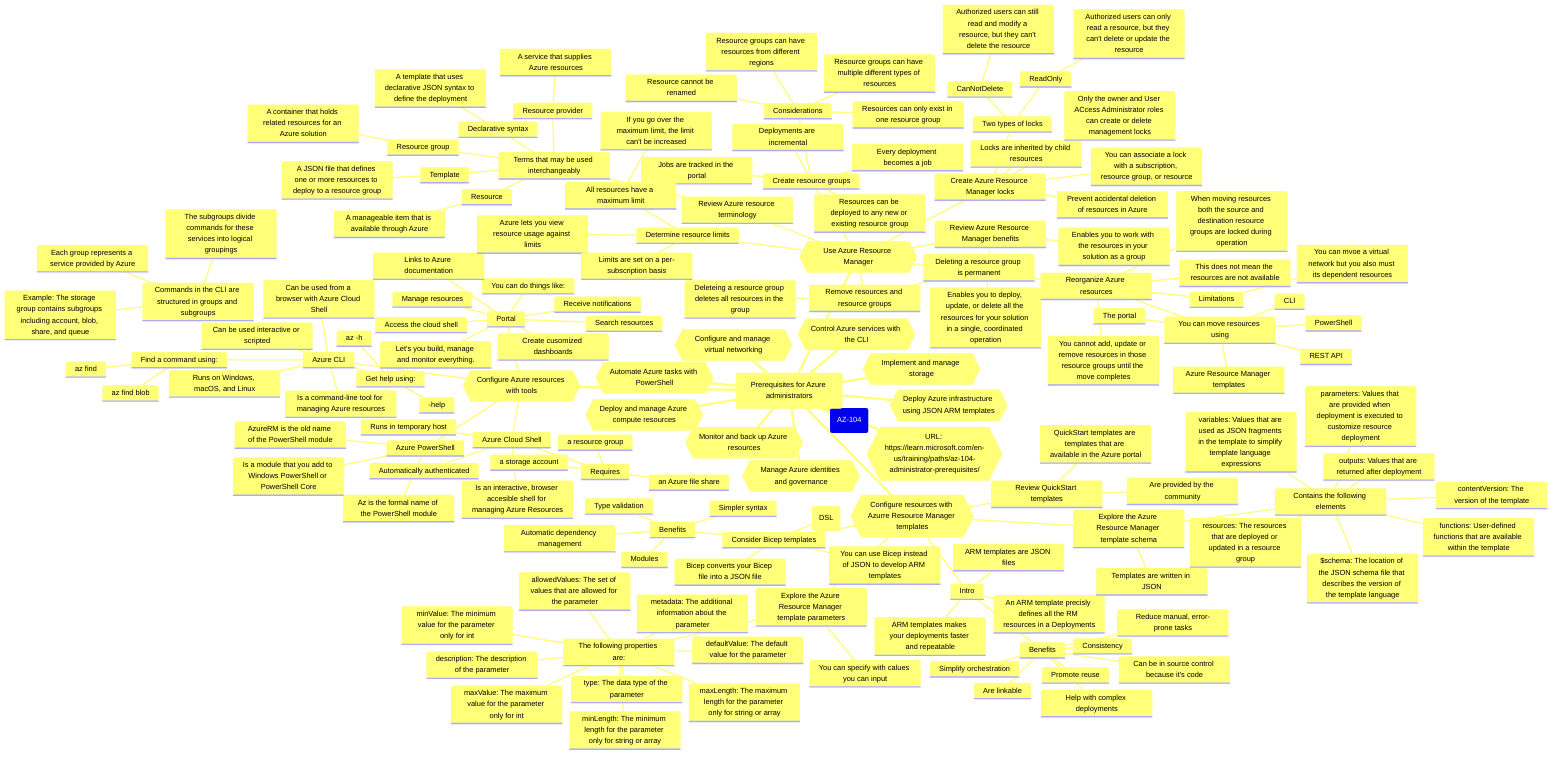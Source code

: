 mindmap
  root(AZ-104)
    (Prerequisites for Azure administrators)
      {{URL: https://learn.microsoft.com/en-us/training/paths/az-104-administrator-prerequisites/}}
      {{Configure Azure resources with tools}}
        Portal
          Let's you build, manage and monitor everything.
          You can do things like:
          Search resources
          Manage resources
          Create cusomized dashboards
          Access the cloud shell
          Receive notifications
          Links to Azure documentation
        Azure Cloud Shell
          Is an interactive, browser accesible shell for managing Azure Resources
          Automatically authenticated
          Runs in temporary host
          Requires
            a resource group
            a storage account
            an Azure file share
        Azure PowerShell
          Is a module that you add to Windows PowerShell or PowerShell Core
          Az is the formal name of the PowerShell module
          AzureRM is the old name of the PowerShell module
        Azure CLI
          Is a command-line tool for managing Azure resources
          Runs on Windows, macOS, and Linux
          Can be used from a browser with Azure Cloud Shell
          Can be used interactive or scripted
          Commands in the CLI are structured in groups and subgroups
            Each group represents a service provided by Azure
            The subgroups divide commands for these services into logical groupings
            Example: The storage group contains subgroups including account, blob, share, and queue
          Find a command using:
            az find
            az find blob
          Get help using:
            az -h
            az storage blob -h (--help)
      {{Use Azure Resource Manager}}
        Review Azure Resource Manager benefits
          Enables you to work with the resources in your solution as a group
          Enables you to deploy, update, or delete all the resources for your solution in a single, coordinated operation
        Review Azure resource terminology
          Terms that may be used interchangeably
            Resource
              A manageable item that is available through Azure
            Resource group
              A container that holds related resources for an Azure solution
            Resource provider
              A service that supplies Azure resources
            Template
              A JSON file that defines one or more resources to deploy to a resource group
            Declarative syntax
              A template that uses declarative JSON syntax to define the deployment
        Create resource groups
          Resources can be deployed to any new or existing resource group
          Every deployment becomes a job
          Jobs are tracked in the portal
          Deployments are incremental
          Considerations
            Resources can only exist in one resource group
            Resource cannot be renamed
            Resource groups can have multiple different types of resources
            Resource groups can have resources from different regions
        Create Azure Resource Manager locks
          Prevent accidental deletion of resources in Azure
          You can associate a lock with a subscription, resource group, or resource
          Two types of locks
            CanNotDelete
              Authorized users can still read and modify a resource, but they can't delete the resource
            ReadOnly
              Authorized users can only read a resource, but they can't delete or update the resource
          Locks are inherited by child resources
          Only the owner and User ACcess Administrator roles can create or delete management locks
        Reorganize Azure resources
          When moving resources both the source and destination resource groups are locked during operation
          You cannot add, update or remove resources in those resource groups until the move completes
          You can move resources using
            The portal
            PowerShell
            CLI
            REST API
            Azure Resource Manager templates
          This does not mean the resources are not available
          Limitations
            You can mvoe a virtual network but you also must its dependent resources
        Remove resources and resource groups
          Deleteing a resource group deletes all resources in the group
          Deleting a resource group is permanent
        Determine resource limits
          Azure lets you view resource usage against limits
          Limits are set on a per-subscription basis
          All resources have a maximum limit
            If you go over the maximum limit, the limit can't be increased
      {{Configure resources with Azurre Resource Manager templates}}
        Intro
          An ARM template precisly defines all the RM resources in a Deployments
          ARM templates makes your deployments faster and repeatable
          ARM templates are JSON files
          Benefits
            Consistency
            Help with complex deployments
            Reduce manual, error-prone tasks
            Can be in source control because it's code
            Promote reuse
            Are linkable
            Simplify orchestration
        Explore the Azure Resource Manager template schema
          Templates are written in JSON
          Contains the following elements
            $schema: The location of the JSON schema file that describes the version of the template language
            contentVersion: The version of the template
            parameters: Values that are provided when deployment is executed to customize resource deployment
            variables: Values that are used as JSON fragments in the template to simplify template language expressions
            functions: User-defined functions that are available within the template
            resources: The resources that are deployed or updated in a resource group
            outputs: Values that are returned after deployment
        Explore the Azure Resource Manager template parameters
          You can specify with calues you can input
          The following properties are:
            type: The data type of the parameter
            defaultValue: The default value for the parameter
            allowedValues: The set of values that are allowed for the parameter
            metadata: The additional information about the parameter
            minValue: The minimum value for the parameter only for int
            maxValue: The maximum value for the parameter only for int
            minLength: The minimum length for the parameter only for string or array
            maxLength: The maximum length for the parameter only for string or array
            description: The description of the parameter
        Consider Bicep templates
          Is a Domain Spewcific Language (DSL)
          You can use Bicep instead of JSON to develop ARM templates
          Bicep converts your Bicep file into a JSON file
          Benefits
            Simpler syntax
            Modules
            Automatic dependency management
            Type validation
        Review QuickStart templates
          QuickStart templates are templates that are available in the Azure portal
          Are provided by the community

      {{Automate Azure tasks with PowerShell}}
      {{Control Azure services with the CLI}}
      {{Deploy Azure infrastructure using JSON ARM templates}}
      {{Manage Azure identities and governance}}
      {{Implement and manage storage}}
      {{Deploy and manage Azure compute resources}}
      {{Configure and manage virtual networking}}
      {{Monitor and back up Azure resources}}